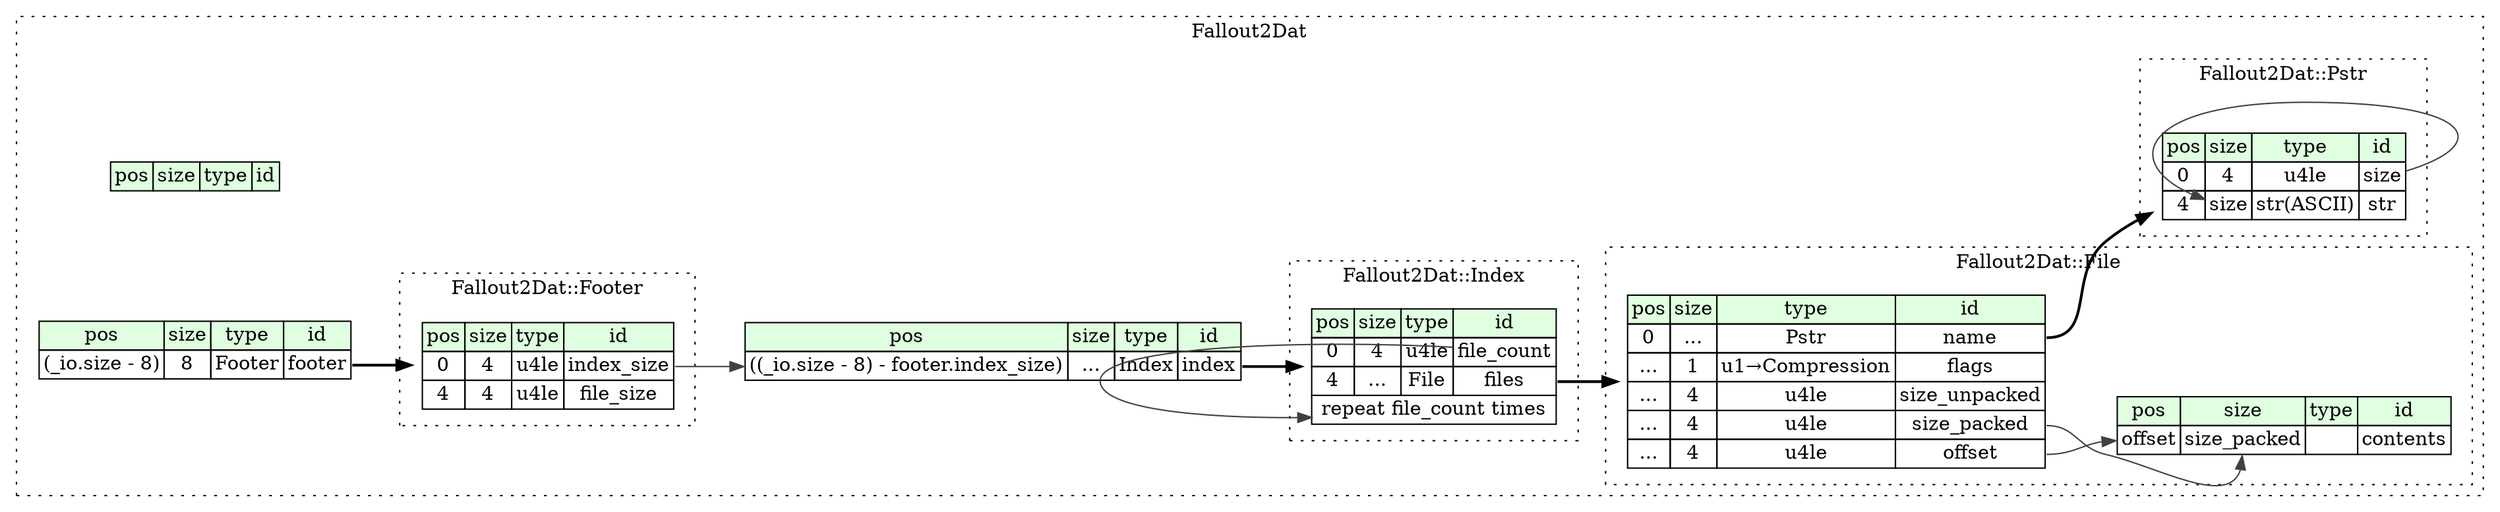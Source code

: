 digraph {
	rankdir=LR;
	node [shape=plaintext];
	subgraph cluster__fallout2_dat {
		label="Fallout2Dat";
		graph[style=dotted];

		fallout2_dat__seq [label=<<TABLE BORDER="0" CELLBORDER="1" CELLSPACING="0">
			<TR><TD BGCOLOR="#E0FFE0">pos</TD><TD BGCOLOR="#E0FFE0">size</TD><TD BGCOLOR="#E0FFE0">type</TD><TD BGCOLOR="#E0FFE0">id</TD></TR>
		</TABLE>>];
		fallout2_dat__inst__footer [label=<<TABLE BORDER="0" CELLBORDER="1" CELLSPACING="0">
			<TR><TD BGCOLOR="#E0FFE0">pos</TD><TD BGCOLOR="#E0FFE0">size</TD><TD BGCOLOR="#E0FFE0">type</TD><TD BGCOLOR="#E0FFE0">id</TD></TR>
			<TR><TD PORT="footer_pos">(_io.size - 8)</TD><TD PORT="footer_size">8</TD><TD>Footer</TD><TD PORT="footer_type">footer</TD></TR>
		</TABLE>>];
		fallout2_dat__inst__index [label=<<TABLE BORDER="0" CELLBORDER="1" CELLSPACING="0">
			<TR><TD BGCOLOR="#E0FFE0">pos</TD><TD BGCOLOR="#E0FFE0">size</TD><TD BGCOLOR="#E0FFE0">type</TD><TD BGCOLOR="#E0FFE0">id</TD></TR>
			<TR><TD PORT="index_pos">((_io.size - 8) - footer.index_size)</TD><TD PORT="index_size">...</TD><TD>Index</TD><TD PORT="index_type">index</TD></TR>
		</TABLE>>];
		subgraph cluster__pstr {
			label="Fallout2Dat::Pstr";
			graph[style=dotted];

			pstr__seq [label=<<TABLE BORDER="0" CELLBORDER="1" CELLSPACING="0">
				<TR><TD BGCOLOR="#E0FFE0">pos</TD><TD BGCOLOR="#E0FFE0">size</TD><TD BGCOLOR="#E0FFE0">type</TD><TD BGCOLOR="#E0FFE0">id</TD></TR>
				<TR><TD PORT="size_pos">0</TD><TD PORT="size_size">4</TD><TD>u4le</TD><TD PORT="size_type">size</TD></TR>
				<TR><TD PORT="str_pos">4</TD><TD PORT="str_size">size</TD><TD>str(ASCII)</TD><TD PORT="str_type">str</TD></TR>
			</TABLE>>];
		}
		subgraph cluster__footer {
			label="Fallout2Dat::Footer";
			graph[style=dotted];

			footer__seq [label=<<TABLE BORDER="0" CELLBORDER="1" CELLSPACING="0">
				<TR><TD BGCOLOR="#E0FFE0">pos</TD><TD BGCOLOR="#E0FFE0">size</TD><TD BGCOLOR="#E0FFE0">type</TD><TD BGCOLOR="#E0FFE0">id</TD></TR>
				<TR><TD PORT="index_size_pos">0</TD><TD PORT="index_size_size">4</TD><TD>u4le</TD><TD PORT="index_size_type">index_size</TD></TR>
				<TR><TD PORT="file_size_pos">4</TD><TD PORT="file_size_size">4</TD><TD>u4le</TD><TD PORT="file_size_type">file_size</TD></TR>
			</TABLE>>];
		}
		subgraph cluster__index {
			label="Fallout2Dat::Index";
			graph[style=dotted];

			index__seq [label=<<TABLE BORDER="0" CELLBORDER="1" CELLSPACING="0">
				<TR><TD BGCOLOR="#E0FFE0">pos</TD><TD BGCOLOR="#E0FFE0">size</TD><TD BGCOLOR="#E0FFE0">type</TD><TD BGCOLOR="#E0FFE0">id</TD></TR>
				<TR><TD PORT="file_count_pos">0</TD><TD PORT="file_count_size">4</TD><TD>u4le</TD><TD PORT="file_count_type">file_count</TD></TR>
				<TR><TD PORT="files_pos">4</TD><TD PORT="files_size">...</TD><TD>File</TD><TD PORT="files_type">files</TD></TR>
				<TR><TD COLSPAN="4" PORT="files__repeat">repeat file_count times</TD></TR>
			</TABLE>>];
		}
		subgraph cluster__file {
			label="Fallout2Dat::File";
			graph[style=dotted];

			file__seq [label=<<TABLE BORDER="0" CELLBORDER="1" CELLSPACING="0">
				<TR><TD BGCOLOR="#E0FFE0">pos</TD><TD BGCOLOR="#E0FFE0">size</TD><TD BGCOLOR="#E0FFE0">type</TD><TD BGCOLOR="#E0FFE0">id</TD></TR>
				<TR><TD PORT="name_pos">0</TD><TD PORT="name_size">...</TD><TD>Pstr</TD><TD PORT="name_type">name</TD></TR>
				<TR><TD PORT="flags_pos">...</TD><TD PORT="flags_size">1</TD><TD>u1→Compression</TD><TD PORT="flags_type">flags</TD></TR>
				<TR><TD PORT="size_unpacked_pos">...</TD><TD PORT="size_unpacked_size">4</TD><TD>u4le</TD><TD PORT="size_unpacked_type">size_unpacked</TD></TR>
				<TR><TD PORT="size_packed_pos">...</TD><TD PORT="size_packed_size">4</TD><TD>u4le</TD><TD PORT="size_packed_type">size_packed</TD></TR>
				<TR><TD PORT="offset_pos">...</TD><TD PORT="offset_size">4</TD><TD>u4le</TD><TD PORT="offset_type">offset</TD></TR>
			</TABLE>>];
			file__inst__contents [label=<<TABLE BORDER="0" CELLBORDER="1" CELLSPACING="0">
				<TR><TD BGCOLOR="#E0FFE0">pos</TD><TD BGCOLOR="#E0FFE0">size</TD><TD BGCOLOR="#E0FFE0">type</TD><TD BGCOLOR="#E0FFE0">id</TD></TR>
				<TR><TD PORT="contents_pos">offset</TD><TD PORT="contents_size">size_packed</TD><TD></TD><TD PORT="contents_type">contents</TD></TR>
			</TABLE>>];
		}
	}
	fallout2_dat__inst__footer:footer_type -> footer__seq [style=bold];
	footer__seq:index_size_type -> fallout2_dat__inst__index:index_pos [color="#404040"];
	fallout2_dat__inst__index:index_type -> index__seq [style=bold];
	pstr__seq:size_type -> pstr__seq:str_size [color="#404040"];
	index__seq:files_type -> file__seq [style=bold];
	index__seq:file_count_type -> index__seq:files__repeat [color="#404040"];
	file__seq:name_type -> pstr__seq [style=bold];
	file__seq:offset_type -> file__inst__contents:contents_pos [color="#404040"];
	file__seq:size_packed_type -> file__inst__contents:contents_size [color="#404040"];
}
